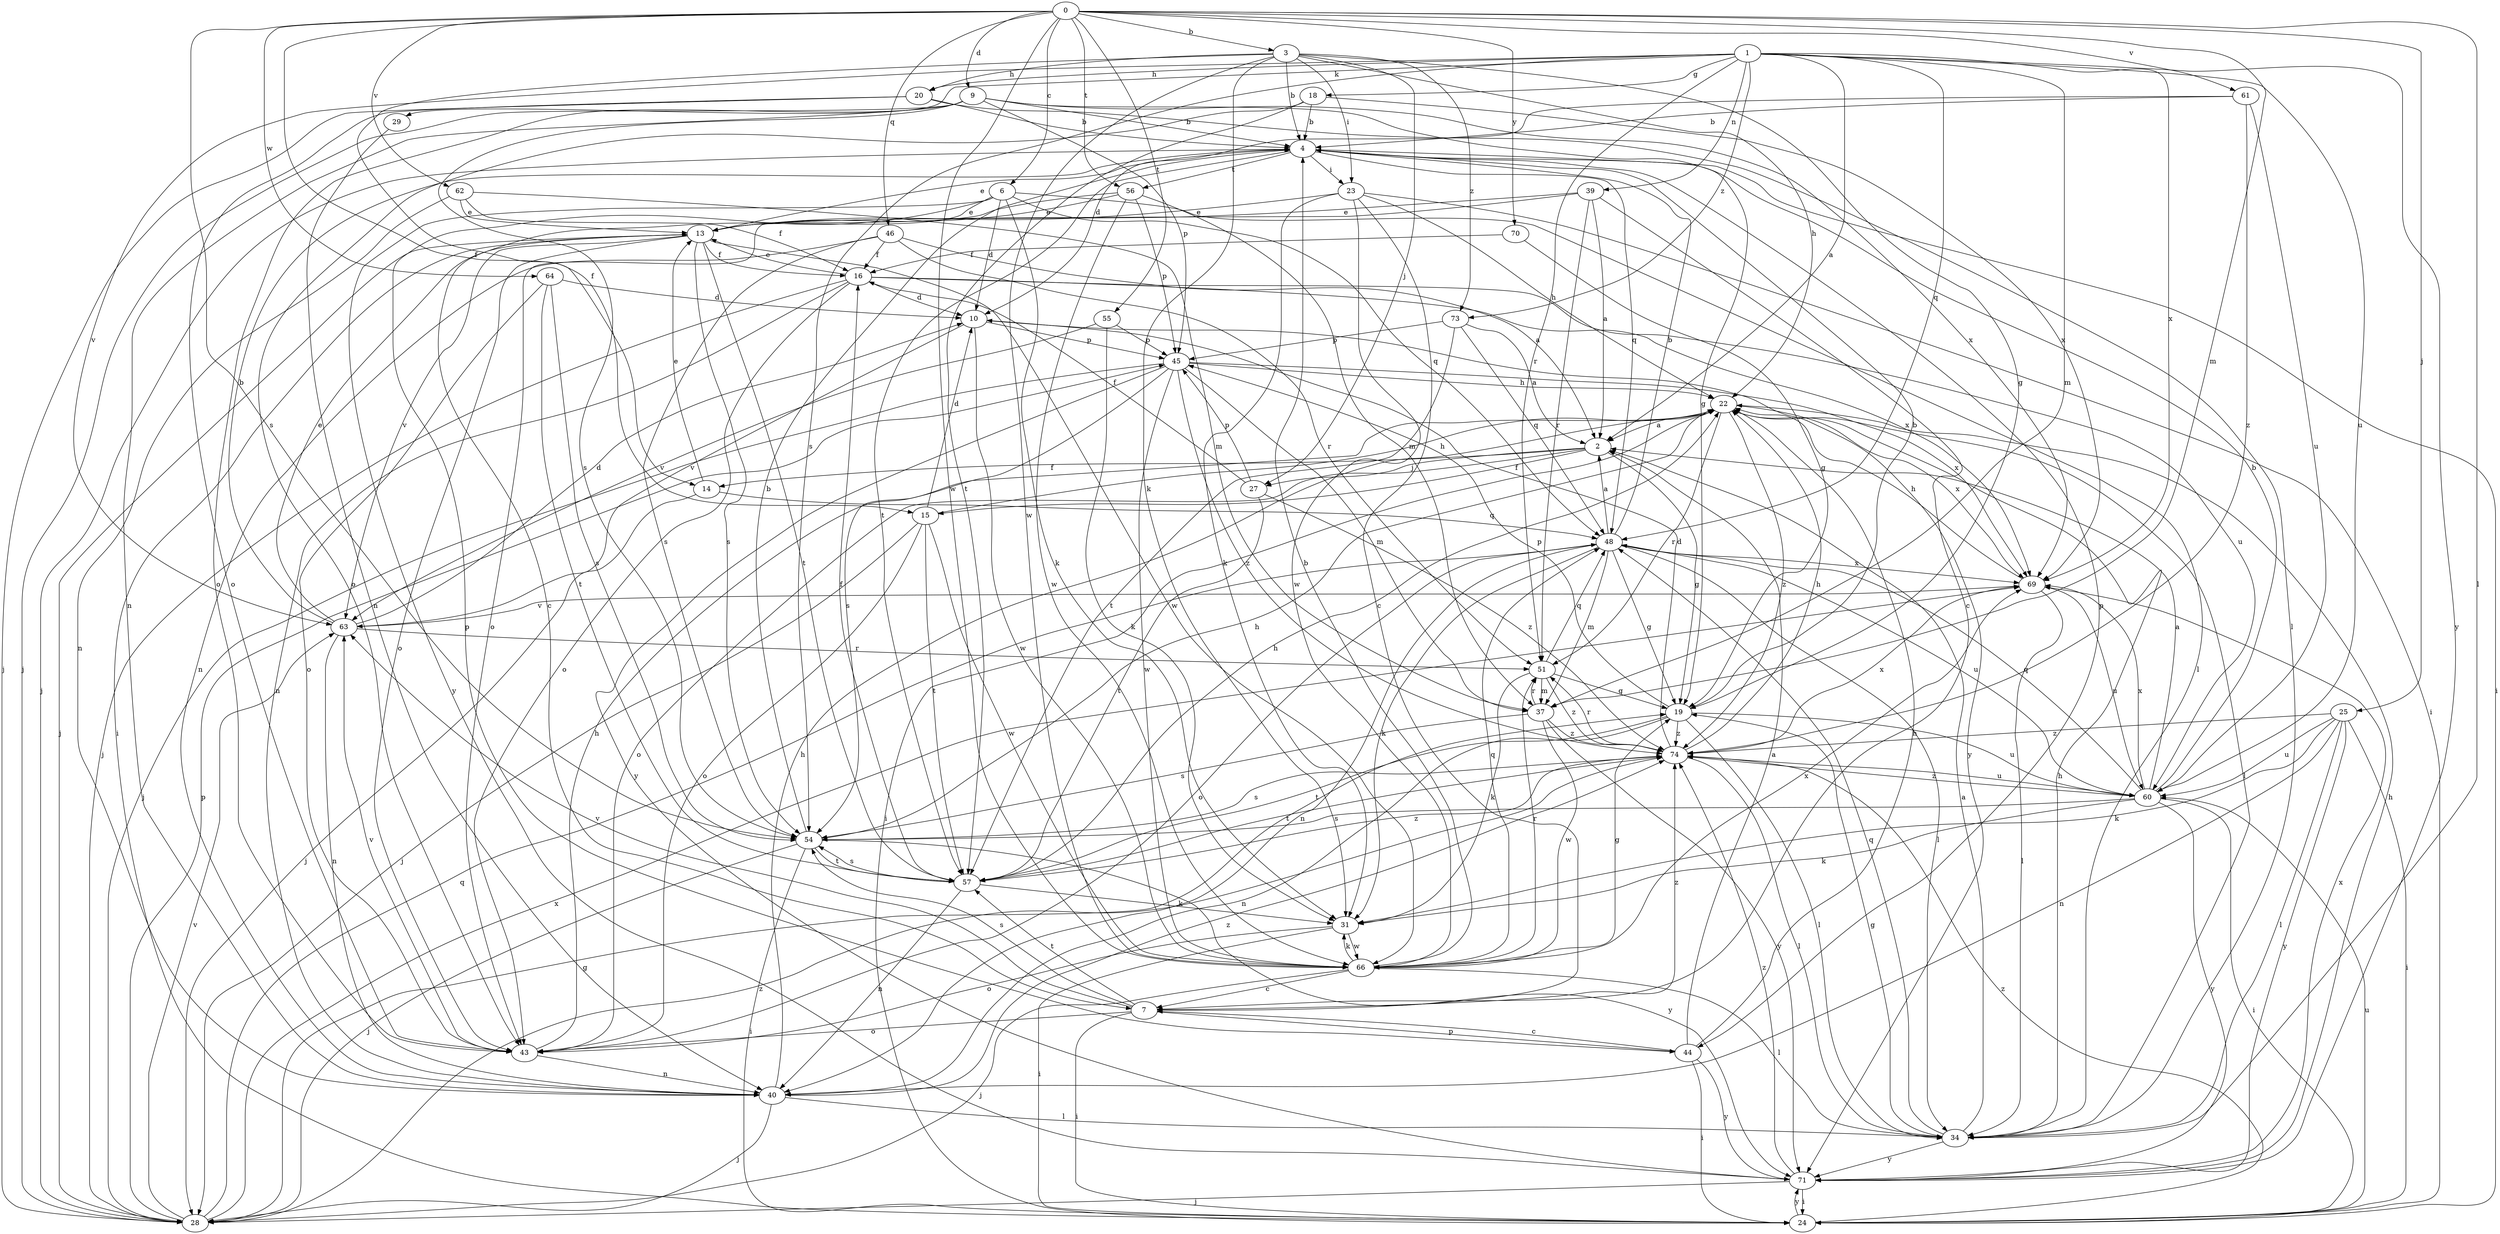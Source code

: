 strict digraph  {
0;
1;
2;
3;
4;
6;
7;
9;
10;
13;
14;
15;
16;
18;
19;
20;
22;
23;
24;
25;
27;
28;
29;
31;
34;
37;
39;
40;
43;
44;
45;
46;
48;
51;
54;
55;
56;
57;
60;
61;
62;
63;
64;
66;
69;
70;
71;
73;
74;
0 -> 3  [label=b];
0 -> 6  [label=c];
0 -> 9  [label=d];
0 -> 14  [label=f];
0 -> 25  [label=j];
0 -> 34  [label=l];
0 -> 37  [label=m];
0 -> 46  [label=q];
0 -> 54  [label=s];
0 -> 55  [label=t];
0 -> 56  [label=t];
0 -> 61  [label=v];
0 -> 62  [label=v];
0 -> 64  [label=w];
0 -> 66  [label=w];
0 -> 70  [label=y];
1 -> 2  [label=a];
1 -> 18  [label=g];
1 -> 20  [label=h];
1 -> 29  [label=k];
1 -> 37  [label=m];
1 -> 39  [label=n];
1 -> 48  [label=q];
1 -> 51  [label=r];
1 -> 54  [label=s];
1 -> 60  [label=u];
1 -> 63  [label=v];
1 -> 69  [label=x];
1 -> 71  [label=y];
1 -> 73  [label=z];
2 -> 14  [label=f];
2 -> 15  [label=f];
2 -> 19  [label=g];
2 -> 27  [label=j];
2 -> 43  [label=o];
3 -> 4  [label=b];
3 -> 15  [label=f];
3 -> 19  [label=g];
3 -> 20  [label=h];
3 -> 22  [label=h];
3 -> 23  [label=i];
3 -> 27  [label=j];
3 -> 31  [label=k];
3 -> 66  [label=w];
3 -> 73  [label=z];
4 -> 13  [label=e];
4 -> 23  [label=i];
4 -> 24  [label=i];
4 -> 28  [label=j];
4 -> 44  [label=p];
4 -> 48  [label=q];
4 -> 56  [label=t];
4 -> 57  [label=t];
6 -> 10  [label=d];
6 -> 13  [label=e];
6 -> 31  [label=k];
6 -> 34  [label=l];
6 -> 44  [label=p];
6 -> 48  [label=q];
6 -> 71  [label=y];
7 -> 24  [label=i];
7 -> 43  [label=o];
7 -> 44  [label=p];
7 -> 54  [label=s];
7 -> 57  [label=t];
7 -> 63  [label=v];
7 -> 74  [label=z];
9 -> 4  [label=b];
9 -> 19  [label=g];
9 -> 28  [label=j];
9 -> 40  [label=n];
9 -> 43  [label=o];
9 -> 45  [label=p];
9 -> 54  [label=s];
9 -> 69  [label=x];
10 -> 45  [label=p];
10 -> 63  [label=v];
10 -> 66  [label=w];
10 -> 71  [label=y];
13 -> 16  [label=f];
13 -> 24  [label=i];
13 -> 28  [label=j];
13 -> 43  [label=o];
13 -> 54  [label=s];
13 -> 57  [label=t];
13 -> 63  [label=v];
13 -> 66  [label=w];
14 -> 13  [label=e];
14 -> 28  [label=j];
14 -> 48  [label=q];
15 -> 10  [label=d];
15 -> 22  [label=h];
15 -> 28  [label=j];
15 -> 43  [label=o];
15 -> 57  [label=t];
15 -> 66  [label=w];
16 -> 10  [label=d];
16 -> 13  [label=e];
16 -> 28  [label=j];
16 -> 40  [label=n];
16 -> 43  [label=o];
16 -> 60  [label=u];
16 -> 69  [label=x];
18 -> 4  [label=b];
18 -> 43  [label=o];
18 -> 57  [label=t];
18 -> 69  [label=x];
19 -> 4  [label=b];
19 -> 34  [label=l];
19 -> 40  [label=n];
19 -> 45  [label=p];
19 -> 57  [label=t];
19 -> 60  [label=u];
19 -> 74  [label=z];
20 -> 4  [label=b];
20 -> 28  [label=j];
20 -> 34  [label=l];
20 -> 43  [label=o];
22 -> 2  [label=a];
22 -> 24  [label=i];
22 -> 34  [label=l];
22 -> 51  [label=r];
22 -> 69  [label=x];
22 -> 74  [label=z];
23 -> 7  [label=c];
23 -> 13  [label=e];
23 -> 22  [label=h];
23 -> 24  [label=i];
23 -> 31  [label=k];
23 -> 66  [label=w];
24 -> 60  [label=u];
24 -> 71  [label=y];
24 -> 74  [label=z];
25 -> 24  [label=i];
25 -> 31  [label=k];
25 -> 34  [label=l];
25 -> 40  [label=n];
25 -> 60  [label=u];
25 -> 71  [label=y];
25 -> 74  [label=z];
27 -> 16  [label=f];
27 -> 45  [label=p];
27 -> 57  [label=t];
27 -> 74  [label=z];
28 -> 19  [label=g];
28 -> 45  [label=p];
28 -> 48  [label=q];
28 -> 63  [label=v];
28 -> 69  [label=x];
28 -> 74  [label=z];
29 -> 40  [label=n];
31 -> 24  [label=i];
31 -> 43  [label=o];
31 -> 66  [label=w];
34 -> 2  [label=a];
34 -> 19  [label=g];
34 -> 22  [label=h];
34 -> 48  [label=q];
34 -> 71  [label=y];
37 -> 51  [label=r];
37 -> 54  [label=s];
37 -> 66  [label=w];
37 -> 71  [label=y];
37 -> 74  [label=z];
39 -> 2  [label=a];
39 -> 7  [label=c];
39 -> 13  [label=e];
39 -> 43  [label=o];
39 -> 51  [label=r];
40 -> 22  [label=h];
40 -> 28  [label=j];
40 -> 34  [label=l];
40 -> 74  [label=z];
43 -> 22  [label=h];
43 -> 40  [label=n];
43 -> 63  [label=v];
44 -> 2  [label=a];
44 -> 7  [label=c];
44 -> 22  [label=h];
44 -> 24  [label=i];
44 -> 71  [label=y];
45 -> 22  [label=h];
45 -> 28  [label=j];
45 -> 37  [label=m];
45 -> 54  [label=s];
45 -> 66  [label=w];
45 -> 69  [label=x];
45 -> 71  [label=y];
45 -> 74  [label=z];
46 -> 2  [label=a];
46 -> 16  [label=f];
46 -> 40  [label=n];
46 -> 51  [label=r];
46 -> 54  [label=s];
48 -> 2  [label=a];
48 -> 4  [label=b];
48 -> 19  [label=g];
48 -> 31  [label=k];
48 -> 34  [label=l];
48 -> 37  [label=m];
48 -> 40  [label=n];
48 -> 43  [label=o];
48 -> 60  [label=u];
48 -> 69  [label=x];
51 -> 19  [label=g];
51 -> 31  [label=k];
51 -> 37  [label=m];
51 -> 48  [label=q];
51 -> 74  [label=z];
54 -> 4  [label=b];
54 -> 22  [label=h];
54 -> 24  [label=i];
54 -> 28  [label=j];
54 -> 57  [label=t];
54 -> 71  [label=y];
55 -> 31  [label=k];
55 -> 45  [label=p];
55 -> 63  [label=v];
56 -> 7  [label=c];
56 -> 13  [label=e];
56 -> 37  [label=m];
56 -> 45  [label=p];
56 -> 66  [label=w];
57 -> 16  [label=f];
57 -> 22  [label=h];
57 -> 31  [label=k];
57 -> 40  [label=n];
57 -> 54  [label=s];
57 -> 74  [label=z];
60 -> 2  [label=a];
60 -> 4  [label=b];
60 -> 24  [label=i];
60 -> 31  [label=k];
60 -> 48  [label=q];
60 -> 54  [label=s];
60 -> 69  [label=x];
60 -> 71  [label=y];
60 -> 74  [label=z];
61 -> 4  [label=b];
61 -> 10  [label=d];
61 -> 60  [label=u];
61 -> 74  [label=z];
62 -> 13  [label=e];
62 -> 16  [label=f];
62 -> 37  [label=m];
62 -> 40  [label=n];
63 -> 4  [label=b];
63 -> 10  [label=d];
63 -> 13  [label=e];
63 -> 40  [label=n];
63 -> 51  [label=r];
64 -> 10  [label=d];
64 -> 43  [label=o];
64 -> 54  [label=s];
64 -> 57  [label=t];
66 -> 4  [label=b];
66 -> 7  [label=c];
66 -> 19  [label=g];
66 -> 28  [label=j];
66 -> 31  [label=k];
66 -> 34  [label=l];
66 -> 48  [label=q];
66 -> 51  [label=r];
66 -> 69  [label=x];
69 -> 22  [label=h];
69 -> 34  [label=l];
69 -> 60  [label=u];
69 -> 63  [label=v];
70 -> 16  [label=f];
70 -> 19  [label=g];
71 -> 22  [label=h];
71 -> 24  [label=i];
71 -> 28  [label=j];
71 -> 69  [label=x];
71 -> 74  [label=z];
73 -> 2  [label=a];
73 -> 45  [label=p];
73 -> 48  [label=q];
73 -> 57  [label=t];
74 -> 10  [label=d];
74 -> 22  [label=h];
74 -> 34  [label=l];
74 -> 51  [label=r];
74 -> 54  [label=s];
74 -> 57  [label=t];
74 -> 60  [label=u];
74 -> 69  [label=x];
}
